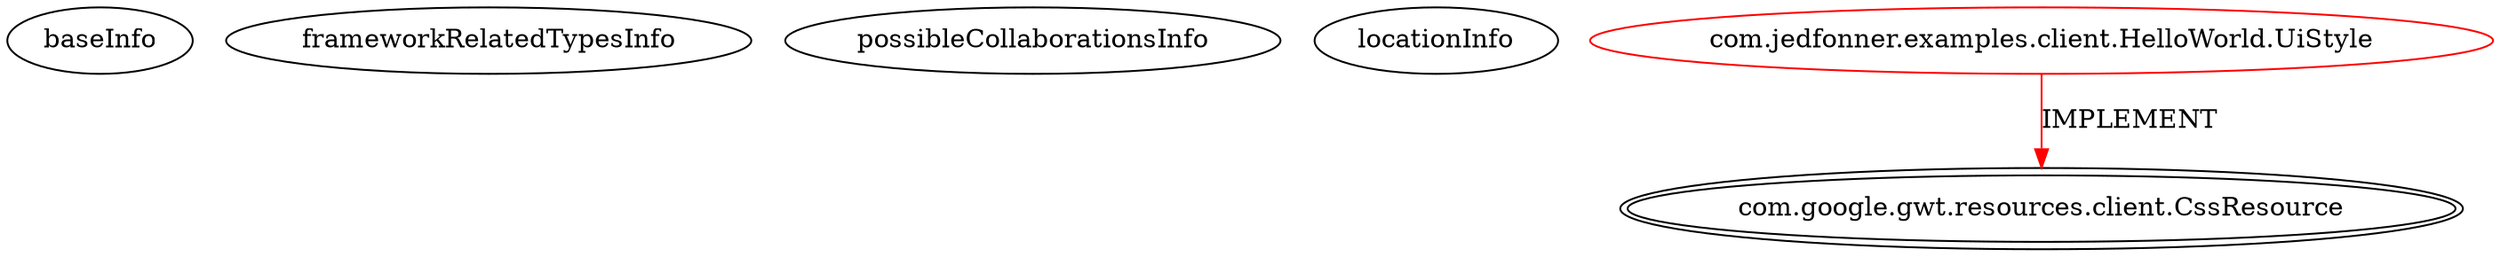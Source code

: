 digraph {
baseInfo[graphId=4720,category="extension_graph",isAnonymous=false,possibleRelation=false]
frameworkRelatedTypesInfo[0="com.google.gwt.resources.client.CssResource"]
possibleCollaborationsInfo[]
locationInfo[projectName="yossren-UIBinderExample",filePath="/yossren-UIBinderExample/UIBinderExample-master/src/com/jedfonner/examples/client/HelloWorld.java",contextSignature="UiStyle",graphId="4720"]
0[label="com.jedfonner.examples.client.HelloWorld.UiStyle",vertexType="ROOT_CLIENT_CLASS_DECLARATION",isFrameworkType=false,color=red]
1[label="com.google.gwt.resources.client.CssResource",vertexType="FRAMEWORK_INTERFACE_TYPE",isFrameworkType=true,peripheries=2]
0->1[label="IMPLEMENT",color=red]
}
